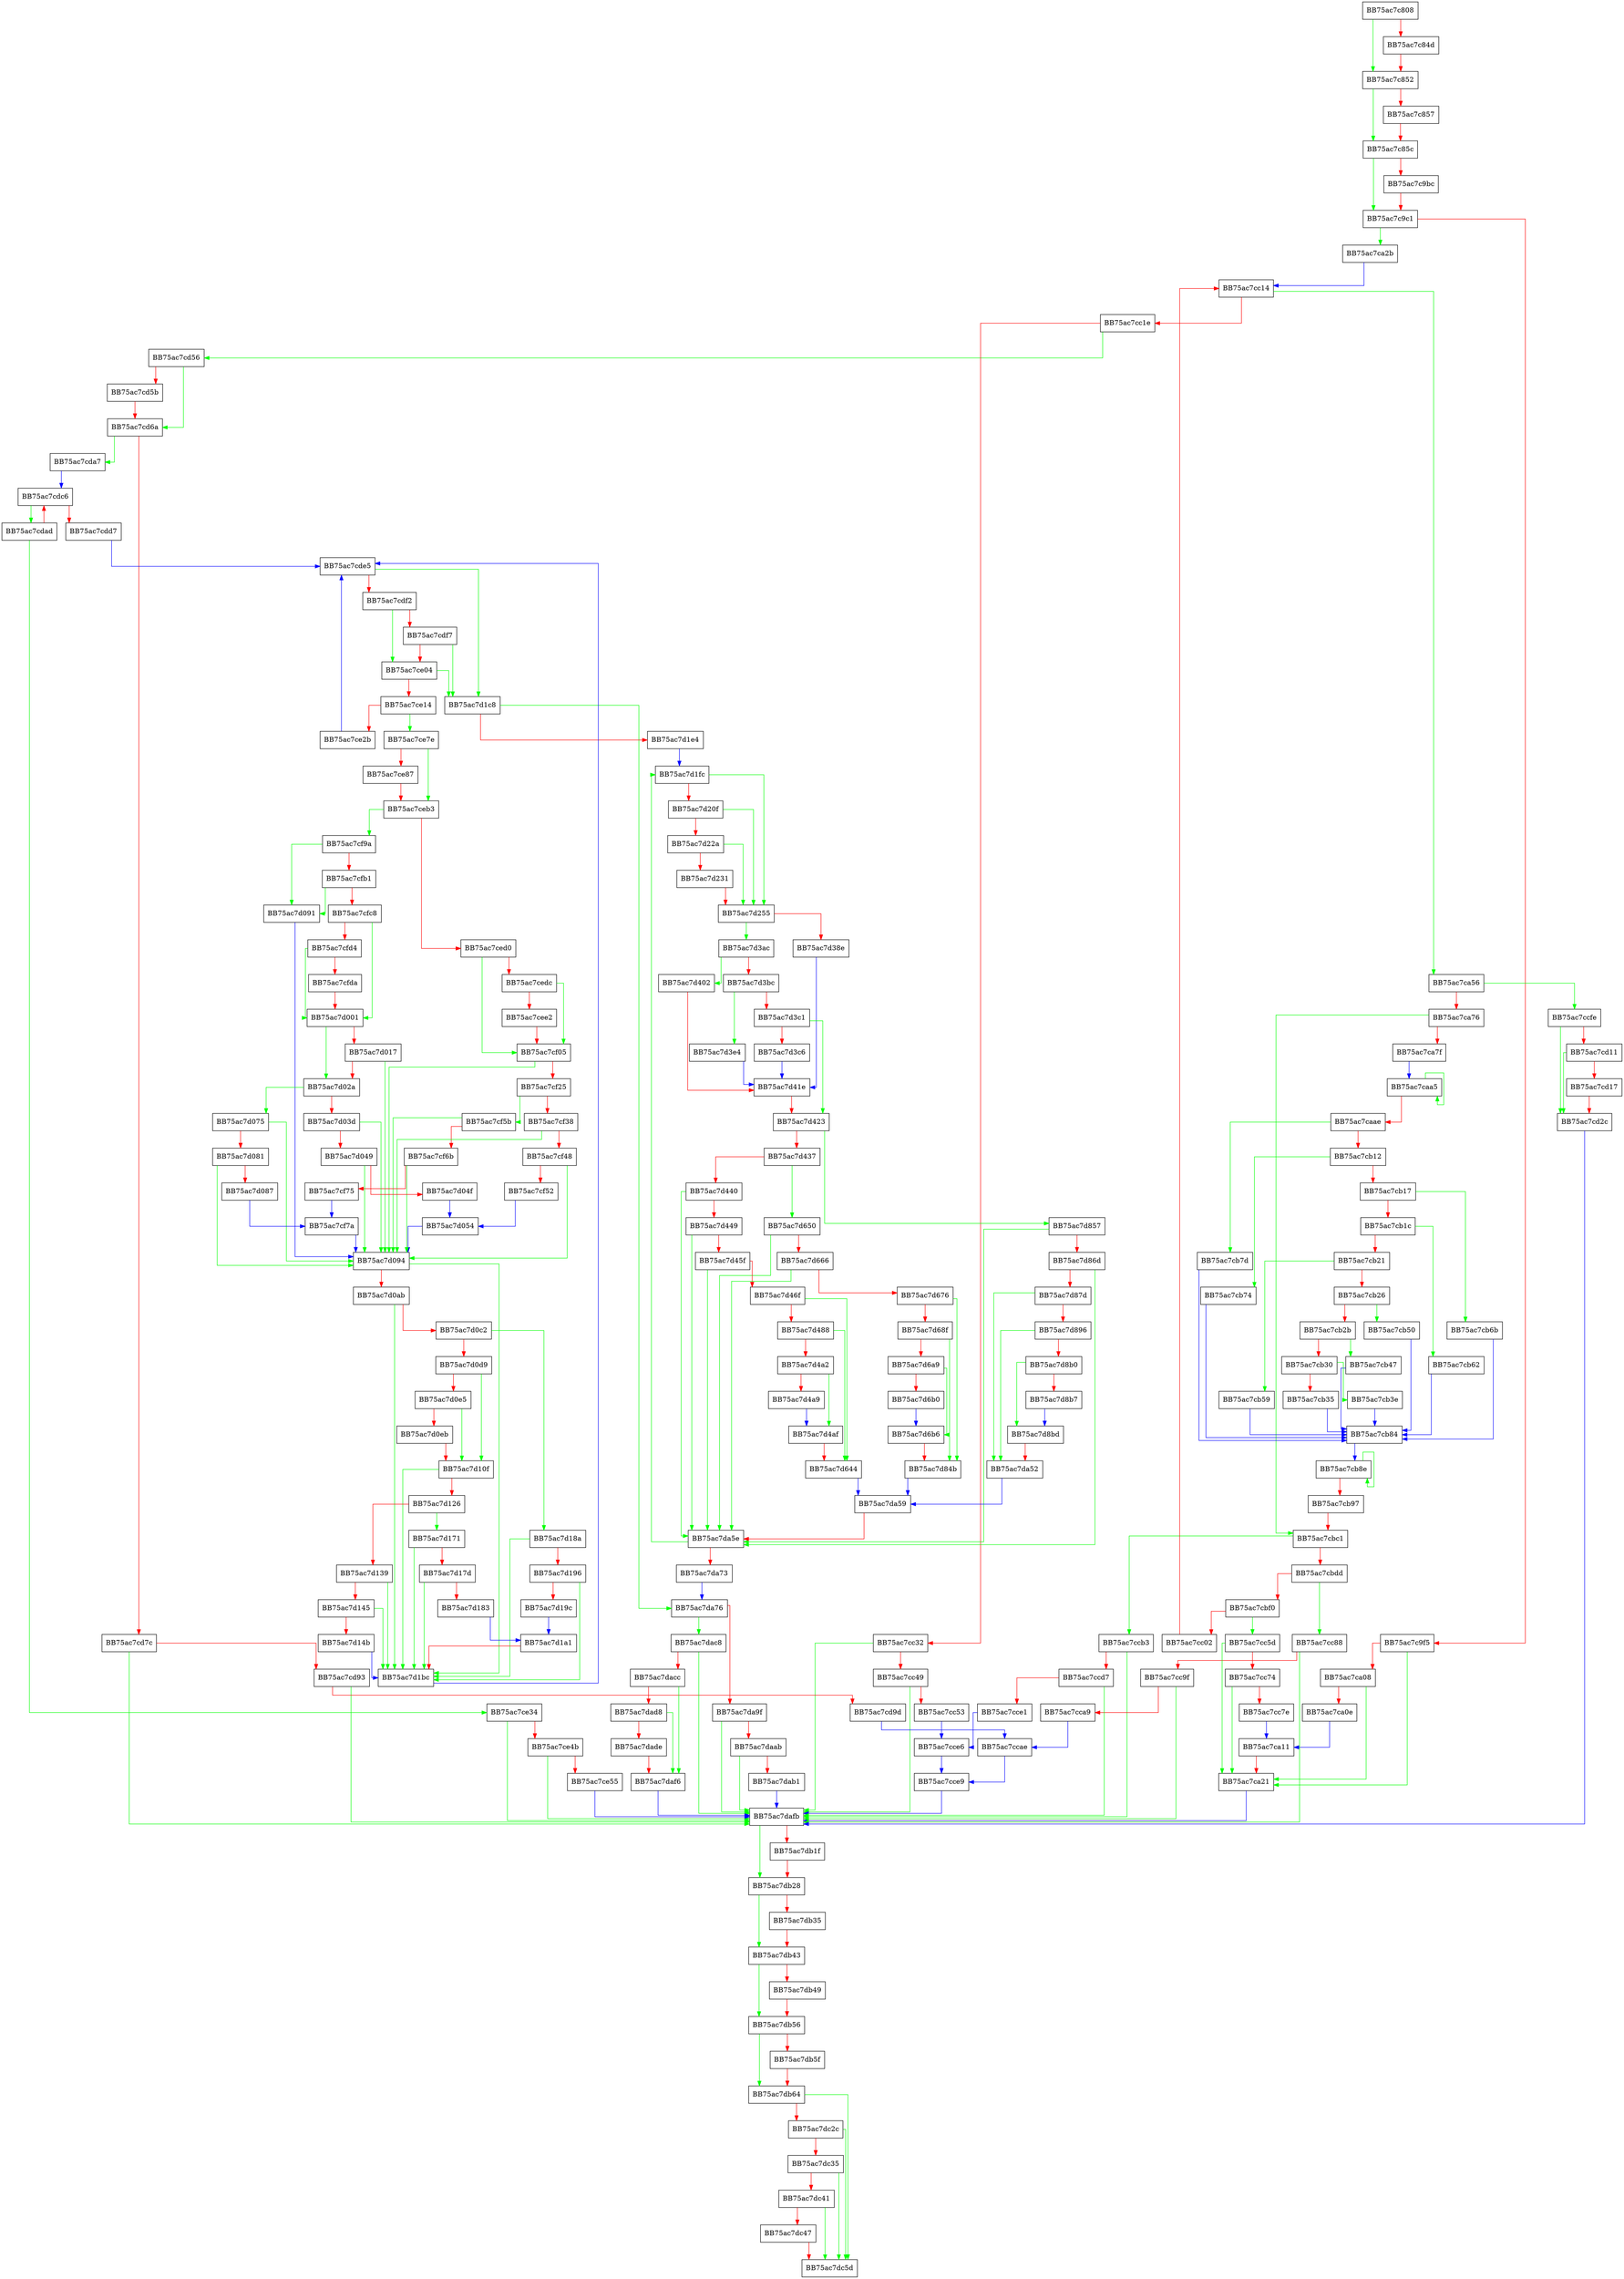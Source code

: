 digraph TakeAction {
  node [shape="box"];
  graph [splines=ortho];
  BB75ac7c808 -> BB75ac7c852 [color="green"];
  BB75ac7c808 -> BB75ac7c84d [color="red"];
  BB75ac7c84d -> BB75ac7c852 [color="red"];
  BB75ac7c852 -> BB75ac7c85c [color="green"];
  BB75ac7c852 -> BB75ac7c857 [color="red"];
  BB75ac7c857 -> BB75ac7c85c [color="red"];
  BB75ac7c85c -> BB75ac7c9c1 [color="green"];
  BB75ac7c85c -> BB75ac7c9bc [color="red"];
  BB75ac7c9bc -> BB75ac7c9c1 [color="red"];
  BB75ac7c9c1 -> BB75ac7ca2b [color="green"];
  BB75ac7c9c1 -> BB75ac7c9f5 [color="red"];
  BB75ac7c9f5 -> BB75ac7ca21 [color="green"];
  BB75ac7c9f5 -> BB75ac7ca08 [color="red"];
  BB75ac7ca08 -> BB75ac7ca21 [color="green"];
  BB75ac7ca08 -> BB75ac7ca0e [color="red"];
  BB75ac7ca0e -> BB75ac7ca11 [color="blue"];
  BB75ac7ca11 -> BB75ac7ca21 [color="red"];
  BB75ac7ca21 -> BB75ac7dafb [color="blue"];
  BB75ac7ca2b -> BB75ac7cc14 [color="blue"];
  BB75ac7ca56 -> BB75ac7ccfe [color="green"];
  BB75ac7ca56 -> BB75ac7ca76 [color="red"];
  BB75ac7ca76 -> BB75ac7cbc1 [color="green"];
  BB75ac7ca76 -> BB75ac7ca7f [color="red"];
  BB75ac7ca7f -> BB75ac7caa5 [color="blue"];
  BB75ac7caa5 -> BB75ac7caa5 [color="green"];
  BB75ac7caa5 -> BB75ac7caae [color="red"];
  BB75ac7caae -> BB75ac7cb7d [color="green"];
  BB75ac7caae -> BB75ac7cb12 [color="red"];
  BB75ac7cb12 -> BB75ac7cb74 [color="green"];
  BB75ac7cb12 -> BB75ac7cb17 [color="red"];
  BB75ac7cb17 -> BB75ac7cb6b [color="green"];
  BB75ac7cb17 -> BB75ac7cb1c [color="red"];
  BB75ac7cb1c -> BB75ac7cb62 [color="green"];
  BB75ac7cb1c -> BB75ac7cb21 [color="red"];
  BB75ac7cb21 -> BB75ac7cb59 [color="green"];
  BB75ac7cb21 -> BB75ac7cb26 [color="red"];
  BB75ac7cb26 -> BB75ac7cb50 [color="green"];
  BB75ac7cb26 -> BB75ac7cb2b [color="red"];
  BB75ac7cb2b -> BB75ac7cb47 [color="green"];
  BB75ac7cb2b -> BB75ac7cb30 [color="red"];
  BB75ac7cb30 -> BB75ac7cb3e [color="green"];
  BB75ac7cb30 -> BB75ac7cb35 [color="red"];
  BB75ac7cb35 -> BB75ac7cb84 [color="blue"];
  BB75ac7cb3e -> BB75ac7cb84 [color="blue"];
  BB75ac7cb47 -> BB75ac7cb84 [color="blue"];
  BB75ac7cb50 -> BB75ac7cb84 [color="blue"];
  BB75ac7cb59 -> BB75ac7cb84 [color="blue"];
  BB75ac7cb62 -> BB75ac7cb84 [color="blue"];
  BB75ac7cb6b -> BB75ac7cb84 [color="blue"];
  BB75ac7cb74 -> BB75ac7cb84 [color="blue"];
  BB75ac7cb7d -> BB75ac7cb84 [color="blue"];
  BB75ac7cb84 -> BB75ac7cb8e [color="blue"];
  BB75ac7cb8e -> BB75ac7cb8e [color="green"];
  BB75ac7cb8e -> BB75ac7cb97 [color="red"];
  BB75ac7cb97 -> BB75ac7cbc1 [color="red"];
  BB75ac7cbc1 -> BB75ac7ccb3 [color="green"];
  BB75ac7cbc1 -> BB75ac7cbdd [color="red"];
  BB75ac7cbdd -> BB75ac7cc88 [color="green"];
  BB75ac7cbdd -> BB75ac7cbf0 [color="red"];
  BB75ac7cbf0 -> BB75ac7cc5d [color="green"];
  BB75ac7cbf0 -> BB75ac7cc02 [color="red"];
  BB75ac7cc02 -> BB75ac7cc14 [color="red"];
  BB75ac7cc14 -> BB75ac7ca56 [color="green"];
  BB75ac7cc14 -> BB75ac7cc1e [color="red"];
  BB75ac7cc1e -> BB75ac7cd56 [color="green"];
  BB75ac7cc1e -> BB75ac7cc32 [color="red"];
  BB75ac7cc32 -> BB75ac7dafb [color="green"];
  BB75ac7cc32 -> BB75ac7cc49 [color="red"];
  BB75ac7cc49 -> BB75ac7dafb [color="green"];
  BB75ac7cc49 -> BB75ac7cc53 [color="red"];
  BB75ac7cc53 -> BB75ac7cce6 [color="blue"];
  BB75ac7cc5d -> BB75ac7ca21 [color="green"];
  BB75ac7cc5d -> BB75ac7cc74 [color="red"];
  BB75ac7cc74 -> BB75ac7ca21 [color="green"];
  BB75ac7cc74 -> BB75ac7cc7e [color="red"];
  BB75ac7cc7e -> BB75ac7ca11 [color="blue"];
  BB75ac7cc88 -> BB75ac7dafb [color="green"];
  BB75ac7cc88 -> BB75ac7cc9f [color="red"];
  BB75ac7cc9f -> BB75ac7dafb [color="green"];
  BB75ac7cc9f -> BB75ac7cca9 [color="red"];
  BB75ac7cca9 -> BB75ac7ccae [color="blue"];
  BB75ac7ccae -> BB75ac7cce9 [color="blue"];
  BB75ac7ccb3 -> BB75ac7dafb [color="green"];
  BB75ac7ccb3 -> BB75ac7ccd7 [color="red"];
  BB75ac7ccd7 -> BB75ac7dafb [color="green"];
  BB75ac7ccd7 -> BB75ac7cce1 [color="red"];
  BB75ac7cce1 -> BB75ac7cce6 [color="blue"];
  BB75ac7cce6 -> BB75ac7cce9 [color="blue"];
  BB75ac7cce9 -> BB75ac7dafb [color="blue"];
  BB75ac7ccfe -> BB75ac7cd2c [color="green"];
  BB75ac7ccfe -> BB75ac7cd11 [color="red"];
  BB75ac7cd11 -> BB75ac7cd2c [color="green"];
  BB75ac7cd11 -> BB75ac7cd17 [color="red"];
  BB75ac7cd17 -> BB75ac7cd2c [color="red"];
  BB75ac7cd2c -> BB75ac7dafb [color="blue"];
  BB75ac7cd56 -> BB75ac7cd6a [color="green"];
  BB75ac7cd56 -> BB75ac7cd5b [color="red"];
  BB75ac7cd5b -> BB75ac7cd6a [color="red"];
  BB75ac7cd6a -> BB75ac7cda7 [color="green"];
  BB75ac7cd6a -> BB75ac7cd7c [color="red"];
  BB75ac7cd7c -> BB75ac7dafb [color="green"];
  BB75ac7cd7c -> BB75ac7cd93 [color="red"];
  BB75ac7cd93 -> BB75ac7dafb [color="green"];
  BB75ac7cd93 -> BB75ac7cd9d [color="red"];
  BB75ac7cd9d -> BB75ac7ccae [color="blue"];
  BB75ac7cda7 -> BB75ac7cdc6 [color="blue"];
  BB75ac7cdad -> BB75ac7ce34 [color="green"];
  BB75ac7cdad -> BB75ac7cdc6 [color="red"];
  BB75ac7cdc6 -> BB75ac7cdad [color="green"];
  BB75ac7cdc6 -> BB75ac7cdd7 [color="red"];
  BB75ac7cdd7 -> BB75ac7cde5 [color="blue"];
  BB75ac7cde5 -> BB75ac7d1c8 [color="green"];
  BB75ac7cde5 -> BB75ac7cdf2 [color="red"];
  BB75ac7cdf2 -> BB75ac7ce04 [color="green"];
  BB75ac7cdf2 -> BB75ac7cdf7 [color="red"];
  BB75ac7cdf7 -> BB75ac7d1c8 [color="green"];
  BB75ac7cdf7 -> BB75ac7ce04 [color="red"];
  BB75ac7ce04 -> BB75ac7d1c8 [color="green"];
  BB75ac7ce04 -> BB75ac7ce14 [color="red"];
  BB75ac7ce14 -> BB75ac7ce7e [color="green"];
  BB75ac7ce14 -> BB75ac7ce2b [color="red"];
  BB75ac7ce2b -> BB75ac7cde5 [color="blue"];
  BB75ac7ce34 -> BB75ac7dafb [color="green"];
  BB75ac7ce34 -> BB75ac7ce4b [color="red"];
  BB75ac7ce4b -> BB75ac7dafb [color="green"];
  BB75ac7ce4b -> BB75ac7ce55 [color="red"];
  BB75ac7ce55 -> BB75ac7dafb [color="blue"];
  BB75ac7ce7e -> BB75ac7ceb3 [color="green"];
  BB75ac7ce7e -> BB75ac7ce87 [color="red"];
  BB75ac7ce87 -> BB75ac7ceb3 [color="red"];
  BB75ac7ceb3 -> BB75ac7cf9a [color="green"];
  BB75ac7ceb3 -> BB75ac7ced0 [color="red"];
  BB75ac7ced0 -> BB75ac7cf05 [color="green"];
  BB75ac7ced0 -> BB75ac7cedc [color="red"];
  BB75ac7cedc -> BB75ac7cf05 [color="green"];
  BB75ac7cedc -> BB75ac7cee2 [color="red"];
  BB75ac7cee2 -> BB75ac7cf05 [color="red"];
  BB75ac7cf05 -> BB75ac7d094 [color="green"];
  BB75ac7cf05 -> BB75ac7cf25 [color="red"];
  BB75ac7cf25 -> BB75ac7cf5b [color="green"];
  BB75ac7cf25 -> BB75ac7cf38 [color="red"];
  BB75ac7cf38 -> BB75ac7d094 [color="green"];
  BB75ac7cf38 -> BB75ac7cf48 [color="red"];
  BB75ac7cf48 -> BB75ac7d094 [color="green"];
  BB75ac7cf48 -> BB75ac7cf52 [color="red"];
  BB75ac7cf52 -> BB75ac7d054 [color="blue"];
  BB75ac7cf5b -> BB75ac7d094 [color="green"];
  BB75ac7cf5b -> BB75ac7cf6b [color="red"];
  BB75ac7cf6b -> BB75ac7d094 [color="green"];
  BB75ac7cf6b -> BB75ac7cf75 [color="red"];
  BB75ac7cf75 -> BB75ac7cf7a [color="blue"];
  BB75ac7cf7a -> BB75ac7d094 [color="blue"];
  BB75ac7cf9a -> BB75ac7d091 [color="green"];
  BB75ac7cf9a -> BB75ac7cfb1 [color="red"];
  BB75ac7cfb1 -> BB75ac7d091 [color="green"];
  BB75ac7cfb1 -> BB75ac7cfc8 [color="red"];
  BB75ac7cfc8 -> BB75ac7d001 [color="green"];
  BB75ac7cfc8 -> BB75ac7cfd4 [color="red"];
  BB75ac7cfd4 -> BB75ac7d001 [color="green"];
  BB75ac7cfd4 -> BB75ac7cfda [color="red"];
  BB75ac7cfda -> BB75ac7d001 [color="red"];
  BB75ac7d001 -> BB75ac7d02a [color="green"];
  BB75ac7d001 -> BB75ac7d017 [color="red"];
  BB75ac7d017 -> BB75ac7d094 [color="green"];
  BB75ac7d017 -> BB75ac7d02a [color="red"];
  BB75ac7d02a -> BB75ac7d075 [color="green"];
  BB75ac7d02a -> BB75ac7d03d [color="red"];
  BB75ac7d03d -> BB75ac7d094 [color="green"];
  BB75ac7d03d -> BB75ac7d049 [color="red"];
  BB75ac7d049 -> BB75ac7d094 [color="green"];
  BB75ac7d049 -> BB75ac7d04f [color="red"];
  BB75ac7d04f -> BB75ac7d054 [color="blue"];
  BB75ac7d054 -> BB75ac7d094 [color="blue"];
  BB75ac7d075 -> BB75ac7d094 [color="green"];
  BB75ac7d075 -> BB75ac7d081 [color="red"];
  BB75ac7d081 -> BB75ac7d094 [color="green"];
  BB75ac7d081 -> BB75ac7d087 [color="red"];
  BB75ac7d087 -> BB75ac7cf7a [color="blue"];
  BB75ac7d091 -> BB75ac7d094 [color="blue"];
  BB75ac7d094 -> BB75ac7d1bc [color="green"];
  BB75ac7d094 -> BB75ac7d0ab [color="red"];
  BB75ac7d0ab -> BB75ac7d1bc [color="green"];
  BB75ac7d0ab -> BB75ac7d0c2 [color="red"];
  BB75ac7d0c2 -> BB75ac7d18a [color="green"];
  BB75ac7d0c2 -> BB75ac7d0d9 [color="red"];
  BB75ac7d0d9 -> BB75ac7d10f [color="green"];
  BB75ac7d0d9 -> BB75ac7d0e5 [color="red"];
  BB75ac7d0e5 -> BB75ac7d10f [color="green"];
  BB75ac7d0e5 -> BB75ac7d0eb [color="red"];
  BB75ac7d0eb -> BB75ac7d10f [color="red"];
  BB75ac7d10f -> BB75ac7d1bc [color="green"];
  BB75ac7d10f -> BB75ac7d126 [color="red"];
  BB75ac7d126 -> BB75ac7d171 [color="green"];
  BB75ac7d126 -> BB75ac7d139 [color="red"];
  BB75ac7d139 -> BB75ac7d1bc [color="green"];
  BB75ac7d139 -> BB75ac7d145 [color="red"];
  BB75ac7d145 -> BB75ac7d1bc [color="green"];
  BB75ac7d145 -> BB75ac7d14b [color="red"];
  BB75ac7d14b -> BB75ac7d1bc [color="blue"];
  BB75ac7d171 -> BB75ac7d1bc [color="green"];
  BB75ac7d171 -> BB75ac7d17d [color="red"];
  BB75ac7d17d -> BB75ac7d1bc [color="green"];
  BB75ac7d17d -> BB75ac7d183 [color="red"];
  BB75ac7d183 -> BB75ac7d1a1 [color="blue"];
  BB75ac7d18a -> BB75ac7d1bc [color="green"];
  BB75ac7d18a -> BB75ac7d196 [color="red"];
  BB75ac7d196 -> BB75ac7d1bc [color="green"];
  BB75ac7d196 -> BB75ac7d19c [color="red"];
  BB75ac7d19c -> BB75ac7d1a1 [color="blue"];
  BB75ac7d1a1 -> BB75ac7d1bc [color="red"];
  BB75ac7d1bc -> BB75ac7cde5 [color="blue"];
  BB75ac7d1c8 -> BB75ac7da76 [color="green"];
  BB75ac7d1c8 -> BB75ac7d1e4 [color="red"];
  BB75ac7d1e4 -> BB75ac7d1fc [color="blue"];
  BB75ac7d1fc -> BB75ac7d255 [color="green"];
  BB75ac7d1fc -> BB75ac7d20f [color="red"];
  BB75ac7d20f -> BB75ac7d255 [color="green"];
  BB75ac7d20f -> BB75ac7d22a [color="red"];
  BB75ac7d22a -> BB75ac7d255 [color="green"];
  BB75ac7d22a -> BB75ac7d231 [color="red"];
  BB75ac7d231 -> BB75ac7d255 [color="red"];
  BB75ac7d255 -> BB75ac7d3ac [color="green"];
  BB75ac7d255 -> BB75ac7d38e [color="red"];
  BB75ac7d38e -> BB75ac7d41e [color="blue"];
  BB75ac7d3ac -> BB75ac7d402 [color="green"];
  BB75ac7d3ac -> BB75ac7d3bc [color="red"];
  BB75ac7d3bc -> BB75ac7d3e4 [color="green"];
  BB75ac7d3bc -> BB75ac7d3c1 [color="red"];
  BB75ac7d3c1 -> BB75ac7d423 [color="green"];
  BB75ac7d3c1 -> BB75ac7d3c6 [color="red"];
  BB75ac7d3c6 -> BB75ac7d41e [color="blue"];
  BB75ac7d3e4 -> BB75ac7d41e [color="blue"];
  BB75ac7d402 -> BB75ac7d41e [color="red"];
  BB75ac7d41e -> BB75ac7d423 [color="red"];
  BB75ac7d423 -> BB75ac7d857 [color="green"];
  BB75ac7d423 -> BB75ac7d437 [color="red"];
  BB75ac7d437 -> BB75ac7d650 [color="green"];
  BB75ac7d437 -> BB75ac7d440 [color="red"];
  BB75ac7d440 -> BB75ac7da5e [color="green"];
  BB75ac7d440 -> BB75ac7d449 [color="red"];
  BB75ac7d449 -> BB75ac7da5e [color="green"];
  BB75ac7d449 -> BB75ac7d45f [color="red"];
  BB75ac7d45f -> BB75ac7da5e [color="green"];
  BB75ac7d45f -> BB75ac7d46f [color="red"];
  BB75ac7d46f -> BB75ac7d644 [color="green"];
  BB75ac7d46f -> BB75ac7d488 [color="red"];
  BB75ac7d488 -> BB75ac7d644 [color="green"];
  BB75ac7d488 -> BB75ac7d4a2 [color="red"];
  BB75ac7d4a2 -> BB75ac7d4af [color="green"];
  BB75ac7d4a2 -> BB75ac7d4a9 [color="red"];
  BB75ac7d4a9 -> BB75ac7d4af [color="blue"];
  BB75ac7d4af -> BB75ac7d644 [color="red"];
  BB75ac7d644 -> BB75ac7da59 [color="blue"];
  BB75ac7d650 -> BB75ac7da5e [color="green"];
  BB75ac7d650 -> BB75ac7d666 [color="red"];
  BB75ac7d666 -> BB75ac7da5e [color="green"];
  BB75ac7d666 -> BB75ac7d676 [color="red"];
  BB75ac7d676 -> BB75ac7d84b [color="green"];
  BB75ac7d676 -> BB75ac7d68f [color="red"];
  BB75ac7d68f -> BB75ac7d84b [color="green"];
  BB75ac7d68f -> BB75ac7d6a9 [color="red"];
  BB75ac7d6a9 -> BB75ac7d6b6 [color="green"];
  BB75ac7d6a9 -> BB75ac7d6b0 [color="red"];
  BB75ac7d6b0 -> BB75ac7d6b6 [color="blue"];
  BB75ac7d6b6 -> BB75ac7d84b [color="red"];
  BB75ac7d84b -> BB75ac7da59 [color="blue"];
  BB75ac7d857 -> BB75ac7da5e [color="green"];
  BB75ac7d857 -> BB75ac7d86d [color="red"];
  BB75ac7d86d -> BB75ac7da5e [color="green"];
  BB75ac7d86d -> BB75ac7d87d [color="red"];
  BB75ac7d87d -> BB75ac7da52 [color="green"];
  BB75ac7d87d -> BB75ac7d896 [color="red"];
  BB75ac7d896 -> BB75ac7da52 [color="green"];
  BB75ac7d896 -> BB75ac7d8b0 [color="red"];
  BB75ac7d8b0 -> BB75ac7d8bd [color="green"];
  BB75ac7d8b0 -> BB75ac7d8b7 [color="red"];
  BB75ac7d8b7 -> BB75ac7d8bd [color="blue"];
  BB75ac7d8bd -> BB75ac7da52 [color="red"];
  BB75ac7da52 -> BB75ac7da59 [color="blue"];
  BB75ac7da59 -> BB75ac7da5e [color="red"];
  BB75ac7da5e -> BB75ac7d1fc [color="green"];
  BB75ac7da5e -> BB75ac7da73 [color="red"];
  BB75ac7da73 -> BB75ac7da76 [color="blue"];
  BB75ac7da76 -> BB75ac7dac8 [color="green"];
  BB75ac7da76 -> BB75ac7da9f [color="red"];
  BB75ac7da9f -> BB75ac7dafb [color="green"];
  BB75ac7da9f -> BB75ac7daab [color="red"];
  BB75ac7daab -> BB75ac7dafb [color="green"];
  BB75ac7daab -> BB75ac7dab1 [color="red"];
  BB75ac7dab1 -> BB75ac7dafb [color="blue"];
  BB75ac7dac8 -> BB75ac7dafb [color="green"];
  BB75ac7dac8 -> BB75ac7dacc [color="red"];
  BB75ac7dacc -> BB75ac7daf6 [color="green"];
  BB75ac7dacc -> BB75ac7dad8 [color="red"];
  BB75ac7dad8 -> BB75ac7daf6 [color="green"];
  BB75ac7dad8 -> BB75ac7dade [color="red"];
  BB75ac7dade -> BB75ac7daf6 [color="red"];
  BB75ac7daf6 -> BB75ac7dafb [color="blue"];
  BB75ac7dafb -> BB75ac7db28 [color="green"];
  BB75ac7dafb -> BB75ac7db1f [color="red"];
  BB75ac7db1f -> BB75ac7db28 [color="red"];
  BB75ac7db28 -> BB75ac7db43 [color="green"];
  BB75ac7db28 -> BB75ac7db35 [color="red"];
  BB75ac7db35 -> BB75ac7db43 [color="red"];
  BB75ac7db43 -> BB75ac7db56 [color="green"];
  BB75ac7db43 -> BB75ac7db49 [color="red"];
  BB75ac7db49 -> BB75ac7db56 [color="red"];
  BB75ac7db56 -> BB75ac7db64 [color="green"];
  BB75ac7db56 -> BB75ac7db5f [color="red"];
  BB75ac7db5f -> BB75ac7db64 [color="red"];
  BB75ac7db64 -> BB75ac7dc5d [color="green"];
  BB75ac7db64 -> BB75ac7dc2c [color="red"];
  BB75ac7dc2c -> BB75ac7dc5d [color="green"];
  BB75ac7dc2c -> BB75ac7dc35 [color="red"];
  BB75ac7dc35 -> BB75ac7dc5d [color="green"];
  BB75ac7dc35 -> BB75ac7dc41 [color="red"];
  BB75ac7dc41 -> BB75ac7dc5d [color="green"];
  BB75ac7dc41 -> BB75ac7dc47 [color="red"];
  BB75ac7dc47 -> BB75ac7dc5d [color="red"];
}